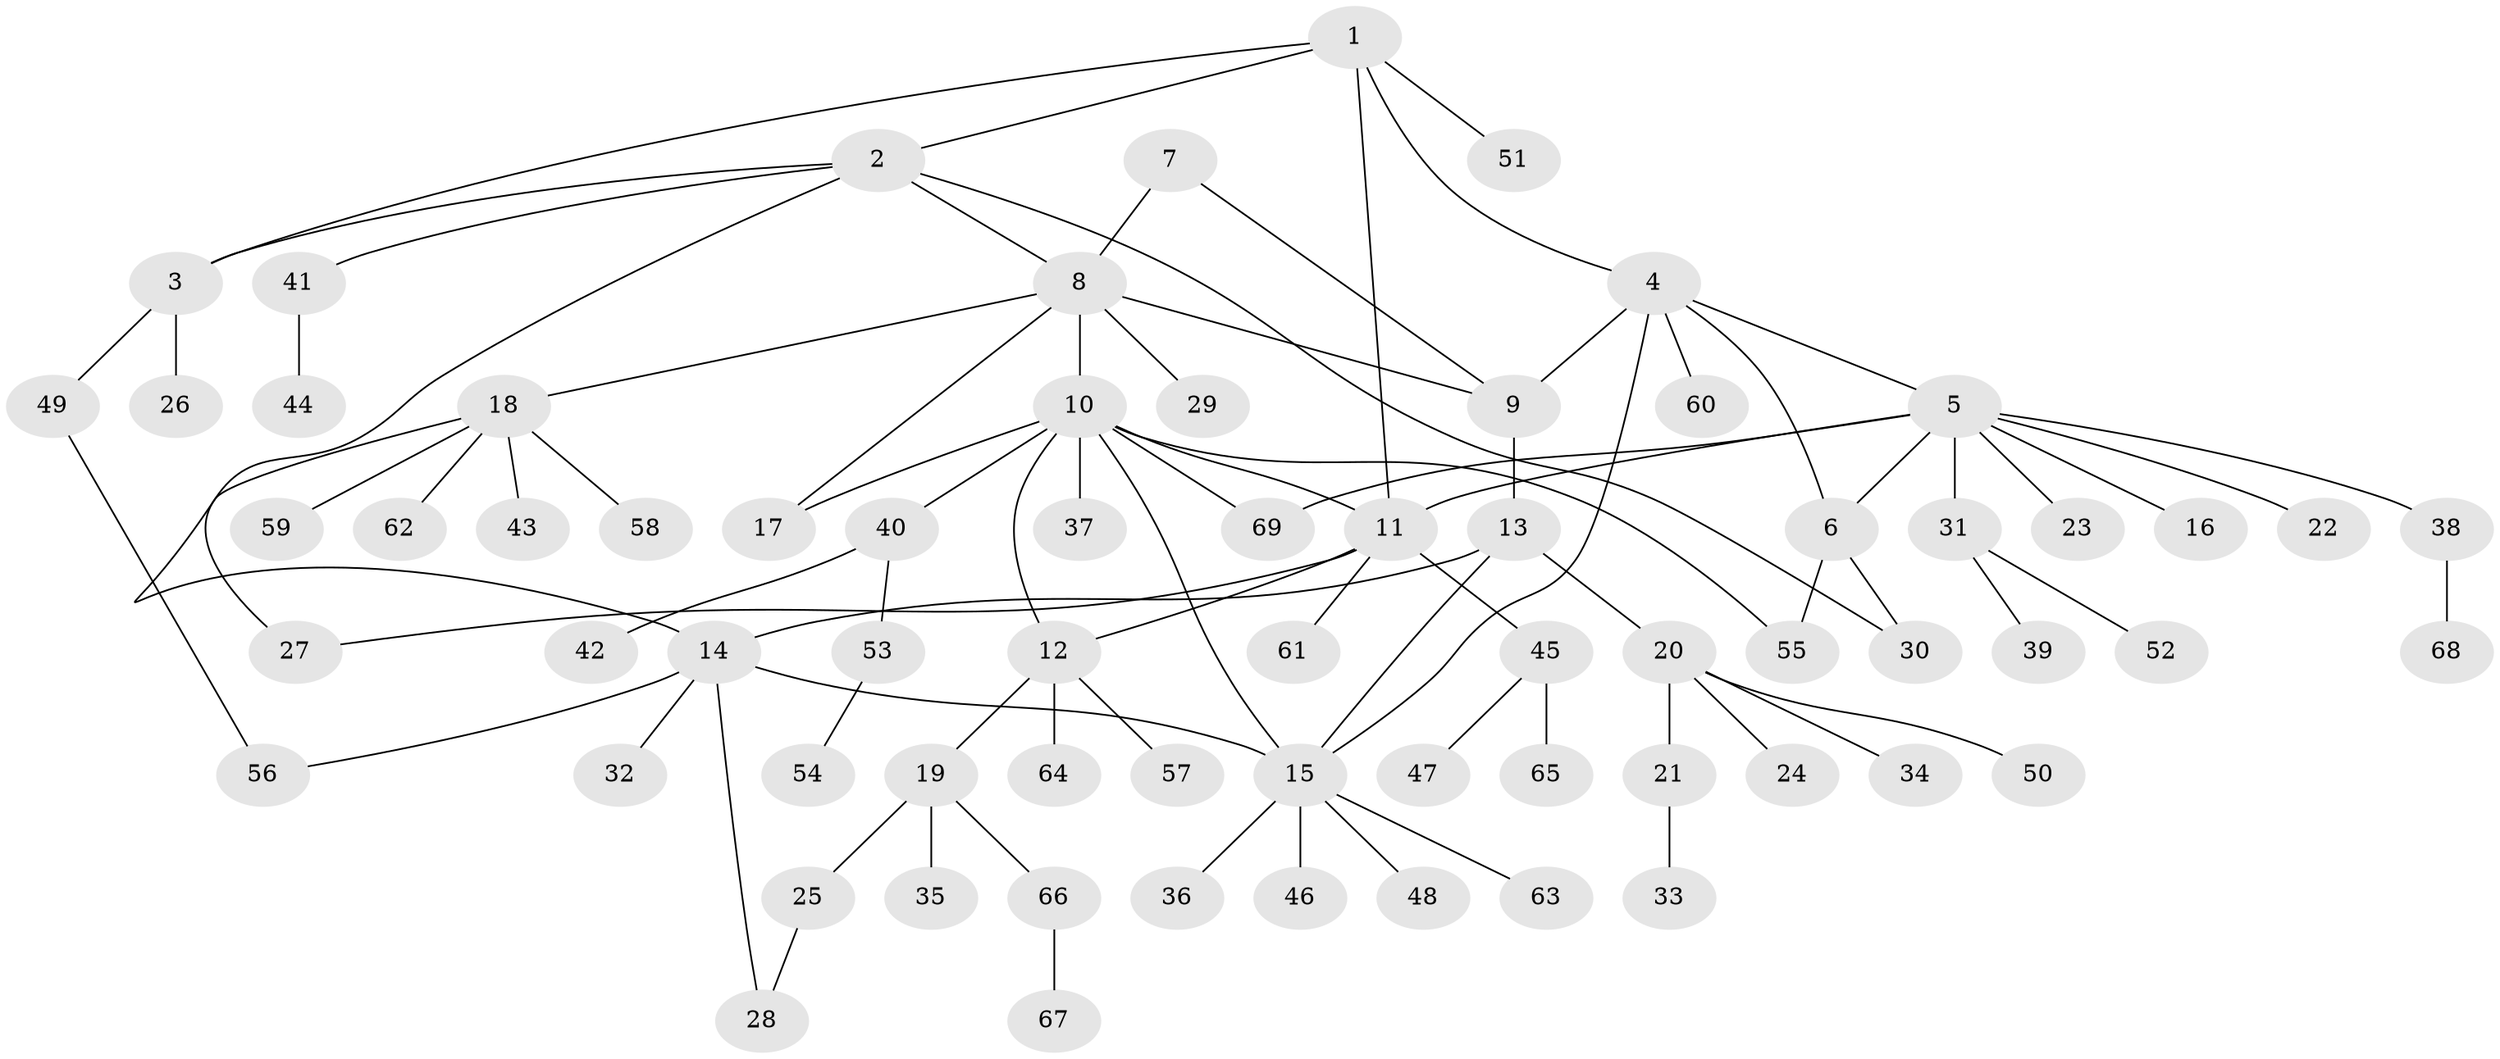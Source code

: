 // Generated by graph-tools (version 1.1) at 2025/26/03/09/25 03:26:42]
// undirected, 69 vertices, 86 edges
graph export_dot {
graph [start="1"]
  node [color=gray90,style=filled];
  1;
  2;
  3;
  4;
  5;
  6;
  7;
  8;
  9;
  10;
  11;
  12;
  13;
  14;
  15;
  16;
  17;
  18;
  19;
  20;
  21;
  22;
  23;
  24;
  25;
  26;
  27;
  28;
  29;
  30;
  31;
  32;
  33;
  34;
  35;
  36;
  37;
  38;
  39;
  40;
  41;
  42;
  43;
  44;
  45;
  46;
  47;
  48;
  49;
  50;
  51;
  52;
  53;
  54;
  55;
  56;
  57;
  58;
  59;
  60;
  61;
  62;
  63;
  64;
  65;
  66;
  67;
  68;
  69;
  1 -- 2;
  1 -- 3;
  1 -- 4;
  1 -- 11;
  1 -- 51;
  2 -- 3;
  2 -- 8;
  2 -- 14;
  2 -- 30;
  2 -- 41;
  3 -- 26;
  3 -- 49;
  4 -- 5;
  4 -- 6;
  4 -- 9;
  4 -- 15;
  4 -- 60;
  5 -- 6;
  5 -- 11;
  5 -- 16;
  5 -- 22;
  5 -- 23;
  5 -- 31;
  5 -- 38;
  5 -- 69;
  6 -- 30;
  6 -- 55;
  7 -- 8;
  7 -- 9;
  8 -- 9;
  8 -- 10;
  8 -- 17;
  8 -- 18;
  8 -- 29;
  9 -- 13;
  10 -- 11;
  10 -- 12;
  10 -- 15;
  10 -- 17;
  10 -- 37;
  10 -- 40;
  10 -- 55;
  10 -- 69;
  11 -- 12;
  11 -- 27;
  11 -- 45;
  11 -- 61;
  12 -- 19;
  12 -- 57;
  12 -- 64;
  13 -- 14;
  13 -- 15;
  13 -- 20;
  14 -- 15;
  14 -- 28;
  14 -- 32;
  14 -- 56;
  15 -- 36;
  15 -- 46;
  15 -- 48;
  15 -- 63;
  18 -- 27;
  18 -- 43;
  18 -- 58;
  18 -- 59;
  18 -- 62;
  19 -- 25;
  19 -- 35;
  19 -- 66;
  20 -- 21;
  20 -- 24;
  20 -- 34;
  20 -- 50;
  21 -- 33;
  25 -- 28;
  31 -- 39;
  31 -- 52;
  38 -- 68;
  40 -- 42;
  40 -- 53;
  41 -- 44;
  45 -- 47;
  45 -- 65;
  49 -- 56;
  53 -- 54;
  66 -- 67;
}
